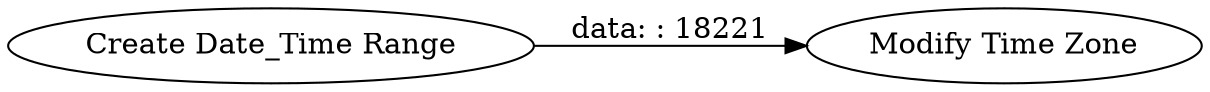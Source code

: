 digraph {
	"-6980115753604278102_105" [label="Create Date_Time Range"]
	"-6980115753604278102_107" [label="Modify Time Zone"]
	"-6980115753604278102_105" -> "-6980115753604278102_107" [label="data: : 18221"]
	rankdir=LR
}
